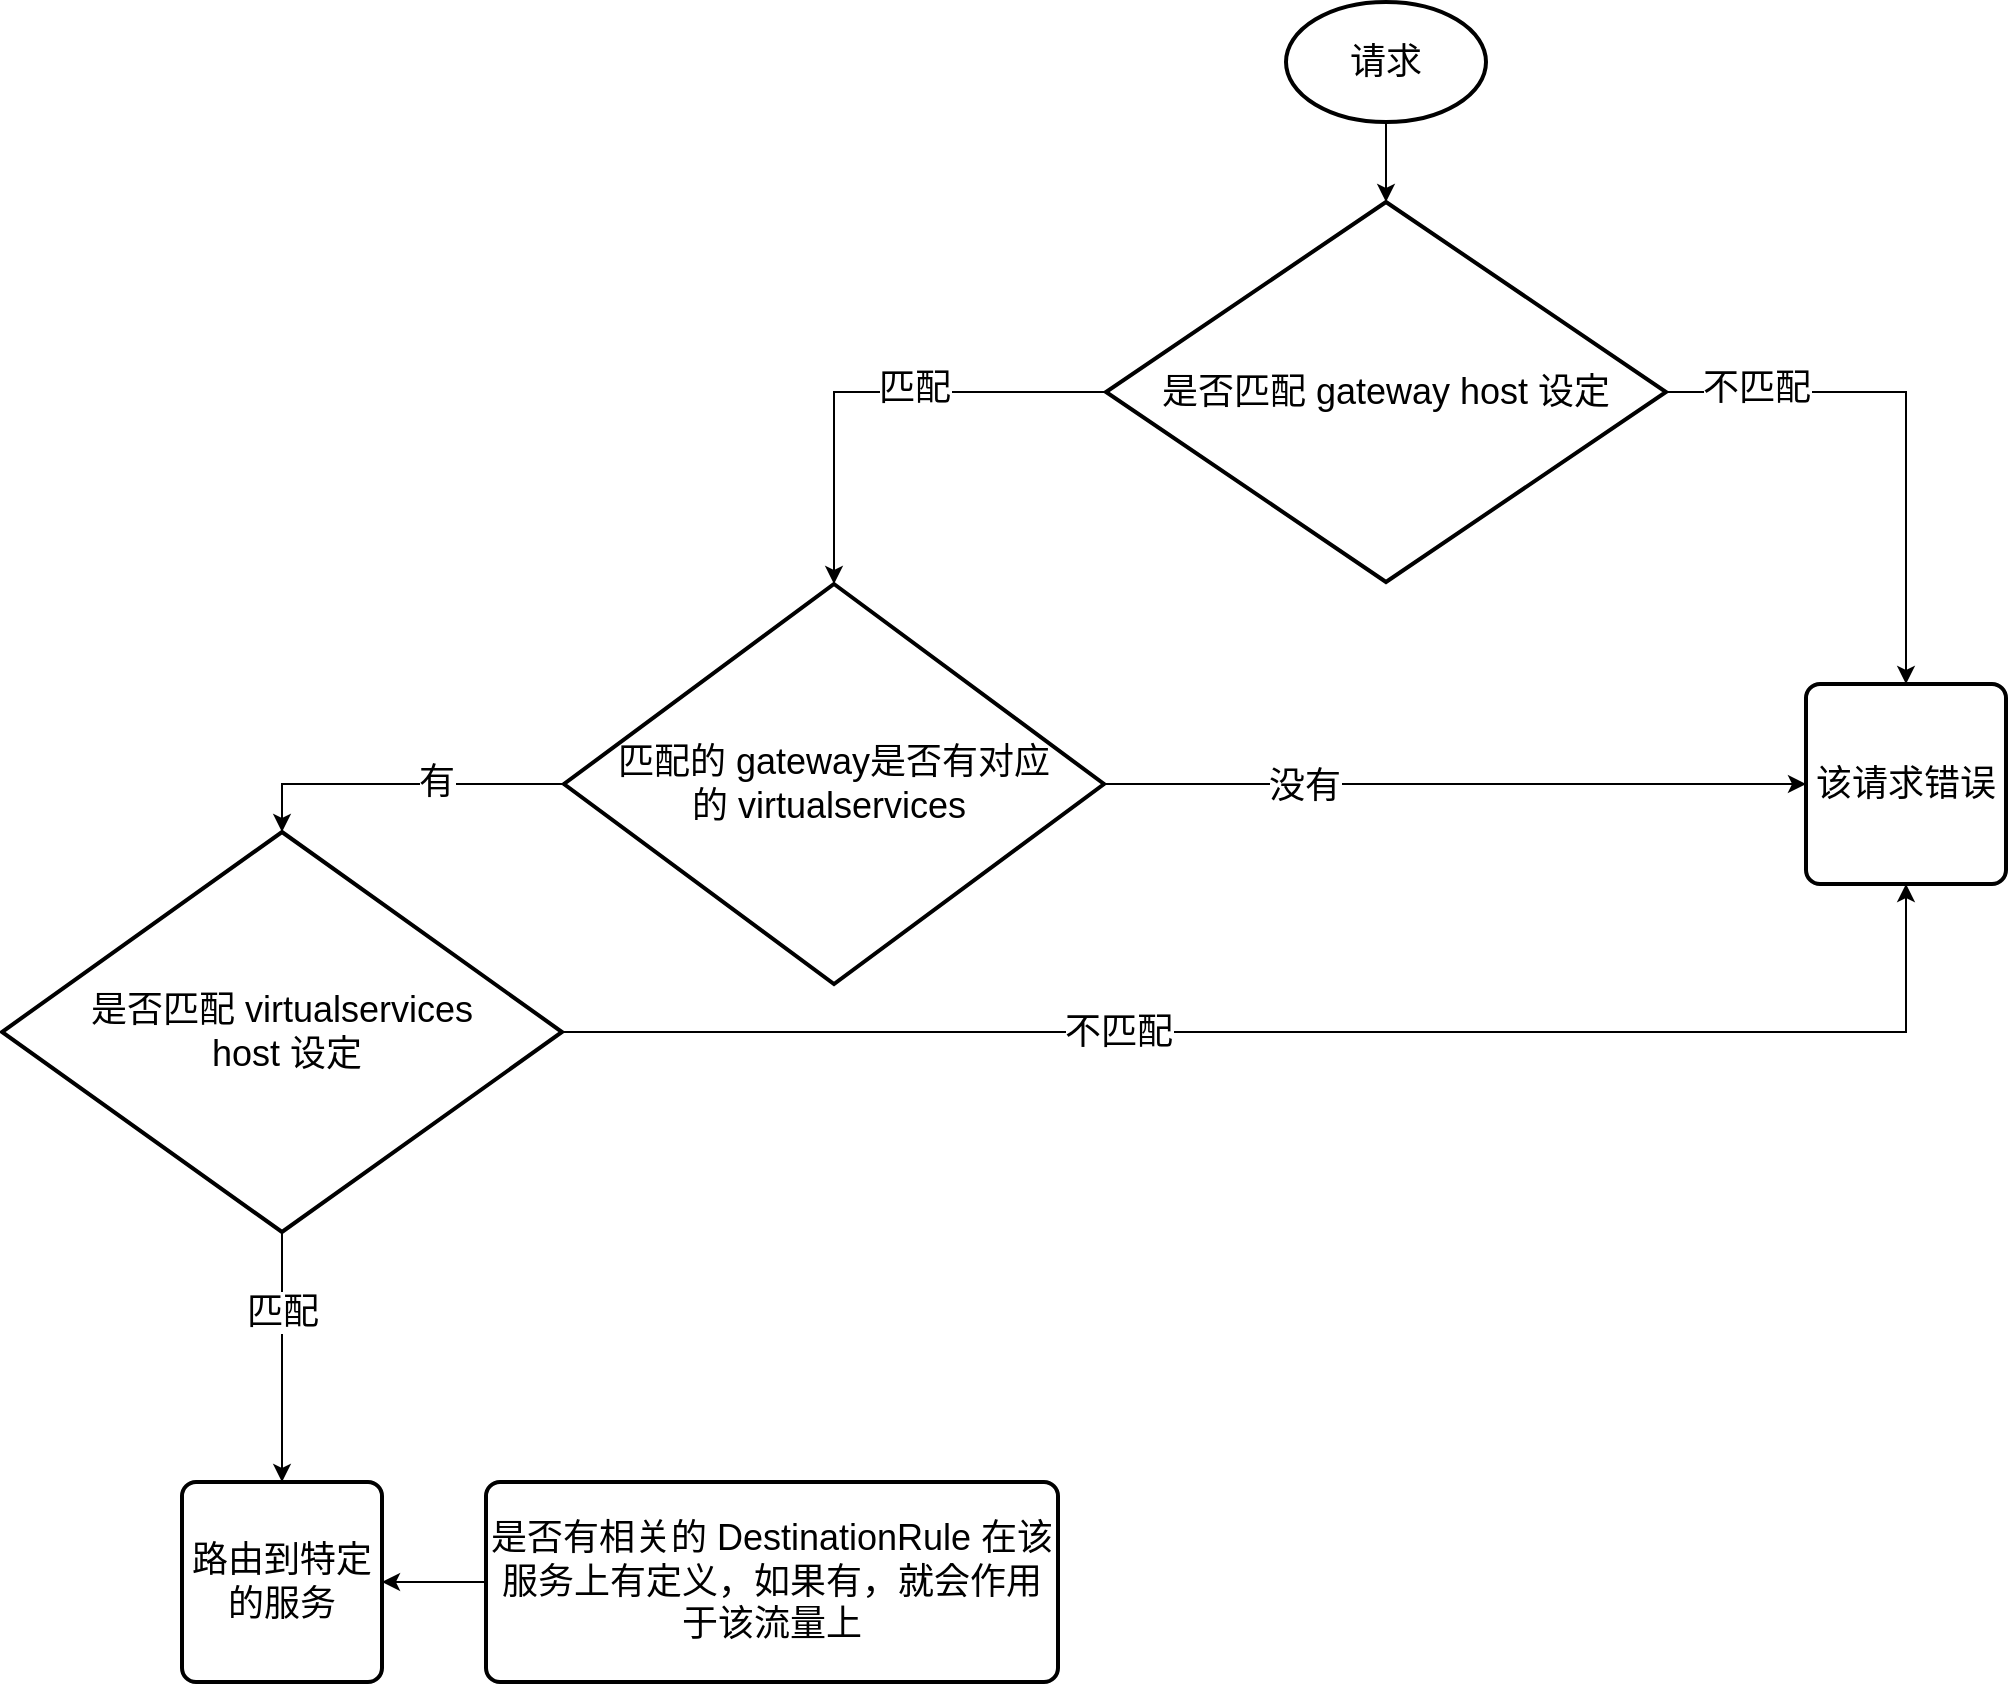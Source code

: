 <mxfile version="12.5.3" type="device"><diagram id="3jJVtjKrAYX_cE53PqNu" name="第 1 页"><mxGraphModel dx="1933" dy="892" grid="1" gridSize="10" guides="1" tooltips="1" connect="1" arrows="1" fold="1" page="1" pageScale="1" pageWidth="827" pageHeight="1169" math="0" shadow="0"><root><mxCell id="0"/><mxCell id="1" parent="0"/><mxCell id="nfZ0nzKYpSNSXnn5jHkJ-3" style="edgeStyle=orthogonalEdgeStyle;rounded=0;orthogonalLoop=1;jettySize=auto;html=1;entryX=0.5;entryY=0;entryDx=0;entryDy=0;entryPerimeter=0;" edge="1" parent="1" source="nfZ0nzKYpSNSXnn5jHkJ-1" target="nfZ0nzKYpSNSXnn5jHkJ-2"><mxGeometry relative="1" as="geometry"/></mxCell><mxCell id="nfZ0nzKYpSNSXnn5jHkJ-1" value="&lt;font style=&quot;font-size: 18px&quot;&gt;请求&lt;/font&gt;" style="strokeWidth=2;html=1;shape=mxgraph.flowchart.start_1;whiteSpace=wrap;" vertex="1" parent="1"><mxGeometry x="340" y="100" width="100" height="60" as="geometry"/></mxCell><mxCell id="nfZ0nzKYpSNSXnn5jHkJ-6" style="edgeStyle=orthogonalEdgeStyle;rounded=0;orthogonalLoop=1;jettySize=auto;html=1;" edge="1" parent="1" source="nfZ0nzKYpSNSXnn5jHkJ-2" target="nfZ0nzKYpSNSXnn5jHkJ-5"><mxGeometry relative="1" as="geometry"/></mxCell><mxCell id="nfZ0nzKYpSNSXnn5jHkJ-7" value="&lt;font style=&quot;font-size: 18px&quot;&gt;匹配&lt;/font&gt;" style="text;html=1;align=center;verticalAlign=middle;resizable=0;points=[];labelBackgroundColor=#ffffff;" vertex="1" connectable="0" parent="nfZ0nzKYpSNSXnn5jHkJ-6"><mxGeometry x="-0.171" y="-2" relative="1" as="geometry"><mxPoint as="offset"/></mxGeometry></mxCell><mxCell id="nfZ0nzKYpSNSXnn5jHkJ-20" style="edgeStyle=orthogonalEdgeStyle;rounded=0;orthogonalLoop=1;jettySize=auto;html=1;" edge="1" parent="1" source="nfZ0nzKYpSNSXnn5jHkJ-2" target="nfZ0nzKYpSNSXnn5jHkJ-8"><mxGeometry relative="1" as="geometry"/></mxCell><mxCell id="nfZ0nzKYpSNSXnn5jHkJ-21" value="&lt;font style=&quot;font-size: 18px&quot;&gt;不匹配&lt;/font&gt;" style="text;html=1;align=center;verticalAlign=middle;resizable=0;points=[];labelBackgroundColor=#ffffff;" vertex="1" connectable="0" parent="nfZ0nzKYpSNSXnn5jHkJ-20"><mxGeometry x="-0.737" y="2" relative="1" as="geometry"><mxPoint x="10" as="offset"/></mxGeometry></mxCell><mxCell id="nfZ0nzKYpSNSXnn5jHkJ-2" value="&lt;font style=&quot;font-size: 18px&quot;&gt;是否匹配 gateway host 设定&lt;/font&gt;" style="strokeWidth=2;html=1;shape=mxgraph.flowchart.decision;whiteSpace=wrap;" vertex="1" parent="1"><mxGeometry x="250" y="200" width="280" height="190" as="geometry"/></mxCell><mxCell id="nfZ0nzKYpSNSXnn5jHkJ-9" style="edgeStyle=orthogonalEdgeStyle;rounded=0;orthogonalLoop=1;jettySize=auto;html=1;entryX=0;entryY=0.5;entryDx=0;entryDy=0;" edge="1" parent="1" source="nfZ0nzKYpSNSXnn5jHkJ-5" target="nfZ0nzKYpSNSXnn5jHkJ-8"><mxGeometry relative="1" as="geometry"/></mxCell><mxCell id="nfZ0nzKYpSNSXnn5jHkJ-10" value="&lt;font style=&quot;font-size: 18px&quot;&gt;没有&lt;/font&gt;" style="text;html=1;align=center;verticalAlign=middle;resizable=0;points=[];labelBackgroundColor=#ffffff;" vertex="1" connectable="0" parent="nfZ0nzKYpSNSXnn5jHkJ-9"><mxGeometry x="-0.432" y="-1" relative="1" as="geometry"><mxPoint as="offset"/></mxGeometry></mxCell><mxCell id="nfZ0nzKYpSNSXnn5jHkJ-12" style="edgeStyle=orthogonalEdgeStyle;rounded=0;orthogonalLoop=1;jettySize=auto;html=1;entryX=0.5;entryY=0;entryDx=0;entryDy=0;entryPerimeter=0;" edge="1" parent="1" source="nfZ0nzKYpSNSXnn5jHkJ-5" target="nfZ0nzKYpSNSXnn5jHkJ-11"><mxGeometry relative="1" as="geometry"/></mxCell><mxCell id="nfZ0nzKYpSNSXnn5jHkJ-13" value="&lt;font style=&quot;font-size: 18px&quot;&gt;有&lt;/font&gt;" style="text;html=1;align=center;verticalAlign=middle;resizable=0;points=[];labelBackgroundColor=#ffffff;" vertex="1" connectable="0" parent="nfZ0nzKYpSNSXnn5jHkJ-12"><mxGeometry x="-0.222" y="-1" relative="1" as="geometry"><mxPoint as="offset"/></mxGeometry></mxCell><mxCell id="nfZ0nzKYpSNSXnn5jHkJ-5" value="&lt;font style=&quot;font-size: 18px&quot;&gt;匹配的 gateway是否有对应的&amp;nbsp;virtualservices&amp;nbsp;&lt;/font&gt;" style="strokeWidth=2;html=1;shape=mxgraph.flowchart.decision;whiteSpace=wrap;" vertex="1" parent="1"><mxGeometry x="-21" y="391" width="270" height="200" as="geometry"/></mxCell><mxCell id="nfZ0nzKYpSNSXnn5jHkJ-8" value="&lt;font style=&quot;font-size: 18px&quot;&gt;该请求错误&lt;/font&gt;" style="rounded=1;whiteSpace=wrap;html=1;absoluteArcSize=1;arcSize=14;strokeWidth=2;" vertex="1" parent="1"><mxGeometry x="600" y="441" width="100" height="100" as="geometry"/></mxCell><mxCell id="nfZ0nzKYpSNSXnn5jHkJ-14" style="edgeStyle=orthogonalEdgeStyle;rounded=0;orthogonalLoop=1;jettySize=auto;html=1;entryX=0.5;entryY=1;entryDx=0;entryDy=0;" edge="1" parent="1" source="nfZ0nzKYpSNSXnn5jHkJ-11" target="nfZ0nzKYpSNSXnn5jHkJ-8"><mxGeometry relative="1" as="geometry"/></mxCell><mxCell id="nfZ0nzKYpSNSXnn5jHkJ-15" value="&lt;font style=&quot;font-size: 18px&quot;&gt;不匹配&lt;/font&gt;" style="text;html=1;align=center;verticalAlign=middle;resizable=0;points=[];labelBackgroundColor=#ffffff;" vertex="1" connectable="0" parent="nfZ0nzKYpSNSXnn5jHkJ-14"><mxGeometry x="-0.255" relative="1" as="geometry"><mxPoint as="offset"/></mxGeometry></mxCell><mxCell id="nfZ0nzKYpSNSXnn5jHkJ-17" style="edgeStyle=orthogonalEdgeStyle;rounded=0;orthogonalLoop=1;jettySize=auto;html=1;" edge="1" parent="1" source="nfZ0nzKYpSNSXnn5jHkJ-11" target="nfZ0nzKYpSNSXnn5jHkJ-16"><mxGeometry relative="1" as="geometry"/></mxCell><mxCell id="nfZ0nzKYpSNSXnn5jHkJ-18" value="&lt;font style=&quot;font-size: 18px&quot;&gt;匹配&lt;/font&gt;" style="text;html=1;align=center;verticalAlign=middle;resizable=0;points=[];labelBackgroundColor=#ffffff;" vertex="1" connectable="0" parent="nfZ0nzKYpSNSXnn5jHkJ-17"><mxGeometry x="-0.364" relative="1" as="geometry"><mxPoint as="offset"/></mxGeometry></mxCell><mxCell id="nfZ0nzKYpSNSXnn5jHkJ-11" value="&lt;span style=&quot;font-size: 18px&quot;&gt;是否匹配 virtualservices&lt;/span&gt;&lt;br&gt;&lt;span style=&quot;font-size: 18px&quot;&gt;&amp;nbsp;host 设定&lt;/span&gt;" style="strokeWidth=2;html=1;shape=mxgraph.flowchart.decision;whiteSpace=wrap;" vertex="1" parent="1"><mxGeometry x="-302" y="515" width="280" height="200" as="geometry"/></mxCell><mxCell id="nfZ0nzKYpSNSXnn5jHkJ-16" value="&lt;font style=&quot;font-size: 18px&quot;&gt;路由到特定的服务&lt;/font&gt;" style="rounded=1;whiteSpace=wrap;html=1;absoluteArcSize=1;arcSize=14;strokeWidth=2;" vertex="1" parent="1"><mxGeometry x="-212" y="840" width="100" height="100" as="geometry"/></mxCell><mxCell id="nfZ0nzKYpSNSXnn5jHkJ-24" style="edgeStyle=orthogonalEdgeStyle;rounded=0;orthogonalLoop=1;jettySize=auto;html=1;" edge="1" parent="1" source="nfZ0nzKYpSNSXnn5jHkJ-23" target="nfZ0nzKYpSNSXnn5jHkJ-16"><mxGeometry relative="1" as="geometry"/></mxCell><mxCell id="nfZ0nzKYpSNSXnn5jHkJ-23" value="&lt;font style=&quot;font-size: 18px&quot;&gt;是否有相关的&amp;nbsp;DestinationRule 在该服务上有定义，如果有，就会作用于该流量上&lt;/font&gt;" style="rounded=1;whiteSpace=wrap;html=1;absoluteArcSize=1;arcSize=14;strokeWidth=2;" vertex="1" parent="1"><mxGeometry x="-60" y="840" width="286" height="100" as="geometry"/></mxCell></root></mxGraphModel></diagram></mxfile>